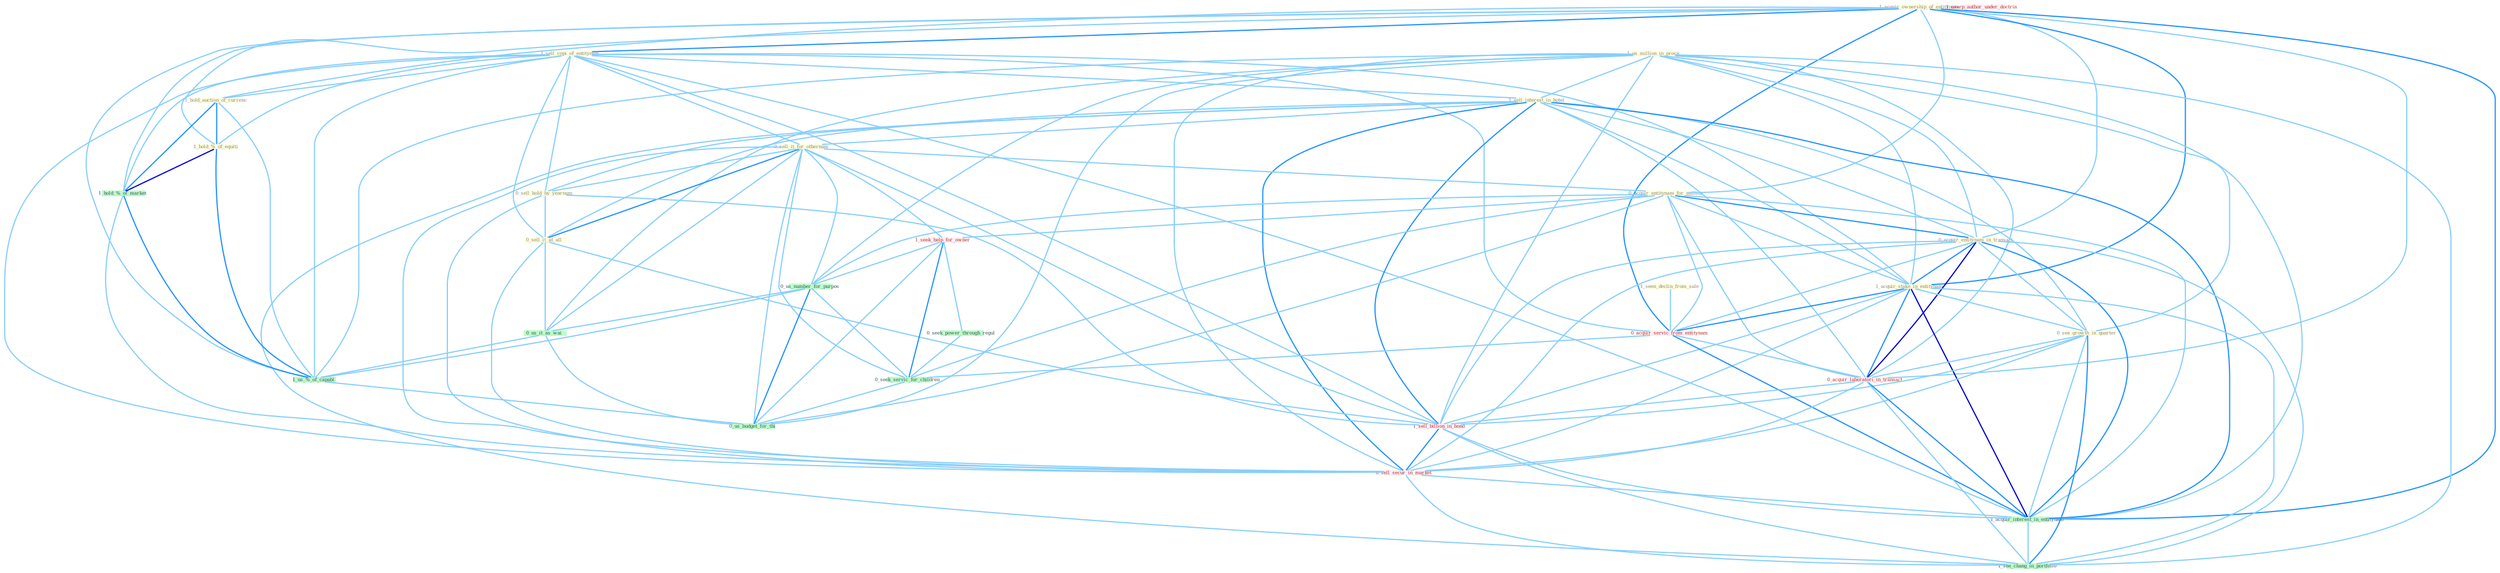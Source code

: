Graph G{ 
    node
    [shape=polygon,style=filled,width=.5,height=.06,color="#BDFCC9",fixedsize=true,fontsize=4,
    fontcolor="#2f4f4f"];
    {node
    [color="#ffffe0", fontcolor="#8b7d6b"] "1_acquir_ownership_of_entitynam " "1_us_million_in_proce " "1_sell_copi_of_entitynam " "1_sell_interest_in_hotel " "1_seen_declin_from_sale " "1_hold_auction_of_currenc " "0_sell_it_for_othernum " "0_acquir_entitynam_for_million " "0_sell_hold_by_yearnum " "0_acquir_entitynam_in_transact " "1_acquir_stake_in_entitynam " "0_see_growth_in_quarter " "0_sell_it_at_all " "1_hold_%_of_equiti "}
{node [color="#fff0f5", fontcolor="#b22222"] "1_seek_help_for_owner " "0_acquir_servic_from_entitynam " "0_acquir_laboratori_in_transact " "1_sell_billion_in_bond " "1_usurp_author_under_doctrin " "0_sell_secur_in_market "}
edge [color="#B0E2FF"];

	"1_acquir_ownership_of_entitynam " -- "1_sell_copi_of_entitynam " [w="2", color="#1e90ff" , len=0.8];
	"1_acquir_ownership_of_entitynam " -- "1_hold_auction_of_currenc " [w="1", color="#87cefa" ];
	"1_acquir_ownership_of_entitynam " -- "0_acquir_entitynam_for_million " [w="1", color="#87cefa" ];
	"1_acquir_ownership_of_entitynam " -- "0_acquir_entitynam_in_transact " [w="1", color="#87cefa" ];
	"1_acquir_ownership_of_entitynam " -- "1_acquir_stake_in_entitynam " [w="2", color="#1e90ff" , len=0.8];
	"1_acquir_ownership_of_entitynam " -- "1_hold_%_of_equiti " [w="1", color="#87cefa" ];
	"1_acquir_ownership_of_entitynam " -- "0_acquir_servic_from_entitynam " [w="2", color="#1e90ff" , len=0.8];
	"1_acquir_ownership_of_entitynam " -- "1_hold_%_of_market " [w="1", color="#87cefa" ];
	"1_acquir_ownership_of_entitynam " -- "0_acquir_laboratori_in_transact " [w="1", color="#87cefa" ];
	"1_acquir_ownership_of_entitynam " -- "1_us_%_of_capabl " [w="1", color="#87cefa" ];
	"1_acquir_ownership_of_entitynam " -- "1_acquir_interest_in_entitynam " [w="2", color="#1e90ff" , len=0.8];
	"1_us_million_in_proce " -- "1_sell_interest_in_hotel " [w="1", color="#87cefa" ];
	"1_us_million_in_proce " -- "0_acquir_entitynam_in_transact " [w="1", color="#87cefa" ];
	"1_us_million_in_proce " -- "1_acquir_stake_in_entitynam " [w="1", color="#87cefa" ];
	"1_us_million_in_proce " -- "0_see_growth_in_quarter " [w="1", color="#87cefa" ];
	"1_us_million_in_proce " -- "0_us_number_for_purpos " [w="1", color="#87cefa" ];
	"1_us_million_in_proce " -- "0_acquir_laboratori_in_transact " [w="1", color="#87cefa" ];
	"1_us_million_in_proce " -- "1_sell_billion_in_bond " [w="1", color="#87cefa" ];
	"1_us_million_in_proce " -- "0_us_it_as_wai " [w="1", color="#87cefa" ];
	"1_us_million_in_proce " -- "1_us_%_of_capabl " [w="1", color="#87cefa" ];
	"1_us_million_in_proce " -- "0_sell_secur_in_market " [w="1", color="#87cefa" ];
	"1_us_million_in_proce " -- "1_acquir_interest_in_entitynam " [w="1", color="#87cefa" ];
	"1_us_million_in_proce " -- "1_see_chang_in_portfolio " [w="1", color="#87cefa" ];
	"1_us_million_in_proce " -- "0_us_budget_for_thi " [w="1", color="#87cefa" ];
	"1_sell_copi_of_entitynam " -- "1_sell_interest_in_hotel " [w="1", color="#87cefa" ];
	"1_sell_copi_of_entitynam " -- "1_hold_auction_of_currenc " [w="1", color="#87cefa" ];
	"1_sell_copi_of_entitynam " -- "0_sell_it_for_othernum " [w="1", color="#87cefa" ];
	"1_sell_copi_of_entitynam " -- "0_sell_hold_by_yearnum " [w="1", color="#87cefa" ];
	"1_sell_copi_of_entitynam " -- "1_acquir_stake_in_entitynam " [w="1", color="#87cefa" ];
	"1_sell_copi_of_entitynam " -- "0_sell_it_at_all " [w="1", color="#87cefa" ];
	"1_sell_copi_of_entitynam " -- "1_hold_%_of_equiti " [w="1", color="#87cefa" ];
	"1_sell_copi_of_entitynam " -- "0_acquir_servic_from_entitynam " [w="1", color="#87cefa" ];
	"1_sell_copi_of_entitynam " -- "1_hold_%_of_market " [w="1", color="#87cefa" ];
	"1_sell_copi_of_entitynam " -- "1_sell_billion_in_bond " [w="1", color="#87cefa" ];
	"1_sell_copi_of_entitynam " -- "1_us_%_of_capabl " [w="1", color="#87cefa" ];
	"1_sell_copi_of_entitynam " -- "0_sell_secur_in_market " [w="1", color="#87cefa" ];
	"1_sell_copi_of_entitynam " -- "1_acquir_interest_in_entitynam " [w="1", color="#87cefa" ];
	"1_sell_interest_in_hotel " -- "0_sell_it_for_othernum " [w="1", color="#87cefa" ];
	"1_sell_interest_in_hotel " -- "0_sell_hold_by_yearnum " [w="1", color="#87cefa" ];
	"1_sell_interest_in_hotel " -- "0_acquir_entitynam_in_transact " [w="1", color="#87cefa" ];
	"1_sell_interest_in_hotel " -- "1_acquir_stake_in_entitynam " [w="1", color="#87cefa" ];
	"1_sell_interest_in_hotel " -- "0_see_growth_in_quarter " [w="1", color="#87cefa" ];
	"1_sell_interest_in_hotel " -- "0_sell_it_at_all " [w="1", color="#87cefa" ];
	"1_sell_interest_in_hotel " -- "0_acquir_laboratori_in_transact " [w="1", color="#87cefa" ];
	"1_sell_interest_in_hotel " -- "1_sell_billion_in_bond " [w="2", color="#1e90ff" , len=0.8];
	"1_sell_interest_in_hotel " -- "0_sell_secur_in_market " [w="2", color="#1e90ff" , len=0.8];
	"1_sell_interest_in_hotel " -- "1_acquir_interest_in_entitynam " [w="2", color="#1e90ff" , len=0.8];
	"1_sell_interest_in_hotel " -- "1_see_chang_in_portfolio " [w="1", color="#87cefa" ];
	"1_seen_declin_from_sale " -- "0_acquir_servic_from_entitynam " [w="1", color="#87cefa" ];
	"1_hold_auction_of_currenc " -- "1_hold_%_of_equiti " [w="2", color="#1e90ff" , len=0.8];
	"1_hold_auction_of_currenc " -- "1_hold_%_of_market " [w="2", color="#1e90ff" , len=0.8];
	"1_hold_auction_of_currenc " -- "1_us_%_of_capabl " [w="1", color="#87cefa" ];
	"0_sell_it_for_othernum " -- "0_acquir_entitynam_for_million " [w="1", color="#87cefa" ];
	"0_sell_it_for_othernum " -- "0_sell_hold_by_yearnum " [w="1", color="#87cefa" ];
	"0_sell_it_for_othernum " -- "0_sell_it_at_all " [w="2", color="#1e90ff" , len=0.8];
	"0_sell_it_for_othernum " -- "1_seek_help_for_owner " [w="1", color="#87cefa" ];
	"0_sell_it_for_othernum " -- "0_us_number_for_purpos " [w="1", color="#87cefa" ];
	"0_sell_it_for_othernum " -- "1_sell_billion_in_bond " [w="1", color="#87cefa" ];
	"0_sell_it_for_othernum " -- "0_us_it_as_wai " [w="1", color="#87cefa" ];
	"0_sell_it_for_othernum " -- "0_sell_secur_in_market " [w="1", color="#87cefa" ];
	"0_sell_it_for_othernum " -- "0_seek_servic_for_children " [w="1", color="#87cefa" ];
	"0_sell_it_for_othernum " -- "0_us_budget_for_thi " [w="1", color="#87cefa" ];
	"0_acquir_entitynam_for_million " -- "0_acquir_entitynam_in_transact " [w="2", color="#1e90ff" , len=0.8];
	"0_acquir_entitynam_for_million " -- "1_acquir_stake_in_entitynam " [w="1", color="#87cefa" ];
	"0_acquir_entitynam_for_million " -- "1_seek_help_for_owner " [w="1", color="#87cefa" ];
	"0_acquir_entitynam_for_million " -- "0_acquir_servic_from_entitynam " [w="1", color="#87cefa" ];
	"0_acquir_entitynam_for_million " -- "0_us_number_for_purpos " [w="1", color="#87cefa" ];
	"0_acquir_entitynam_for_million " -- "0_acquir_laboratori_in_transact " [w="1", color="#87cefa" ];
	"0_acquir_entitynam_for_million " -- "1_acquir_interest_in_entitynam " [w="1", color="#87cefa" ];
	"0_acquir_entitynam_for_million " -- "0_seek_servic_for_children " [w="1", color="#87cefa" ];
	"0_acquir_entitynam_for_million " -- "0_us_budget_for_thi " [w="1", color="#87cefa" ];
	"0_sell_hold_by_yearnum " -- "0_sell_it_at_all " [w="1", color="#87cefa" ];
	"0_sell_hold_by_yearnum " -- "1_sell_billion_in_bond " [w="1", color="#87cefa" ];
	"0_sell_hold_by_yearnum " -- "0_sell_secur_in_market " [w="1", color="#87cefa" ];
	"0_acquir_entitynam_in_transact " -- "1_acquir_stake_in_entitynam " [w="2", color="#1e90ff" , len=0.8];
	"0_acquir_entitynam_in_transact " -- "0_see_growth_in_quarter " [w="1", color="#87cefa" ];
	"0_acquir_entitynam_in_transact " -- "0_acquir_servic_from_entitynam " [w="1", color="#87cefa" ];
	"0_acquir_entitynam_in_transact " -- "0_acquir_laboratori_in_transact " [w="3", color="#0000cd" , len=0.6];
	"0_acquir_entitynam_in_transact " -- "1_sell_billion_in_bond " [w="1", color="#87cefa" ];
	"0_acquir_entitynam_in_transact " -- "0_sell_secur_in_market " [w="1", color="#87cefa" ];
	"0_acquir_entitynam_in_transact " -- "1_acquir_interest_in_entitynam " [w="2", color="#1e90ff" , len=0.8];
	"0_acquir_entitynam_in_transact " -- "1_see_chang_in_portfolio " [w="1", color="#87cefa" ];
	"1_acquir_stake_in_entitynam " -- "0_see_growth_in_quarter " [w="1", color="#87cefa" ];
	"1_acquir_stake_in_entitynam " -- "0_acquir_servic_from_entitynam " [w="2", color="#1e90ff" , len=0.8];
	"1_acquir_stake_in_entitynam " -- "0_acquir_laboratori_in_transact " [w="2", color="#1e90ff" , len=0.8];
	"1_acquir_stake_in_entitynam " -- "1_sell_billion_in_bond " [w="1", color="#87cefa" ];
	"1_acquir_stake_in_entitynam " -- "0_sell_secur_in_market " [w="1", color="#87cefa" ];
	"1_acquir_stake_in_entitynam " -- "1_acquir_interest_in_entitynam " [w="3", color="#0000cd" , len=0.6];
	"1_acquir_stake_in_entitynam " -- "1_see_chang_in_portfolio " [w="1", color="#87cefa" ];
	"0_see_growth_in_quarter " -- "0_acquir_laboratori_in_transact " [w="1", color="#87cefa" ];
	"0_see_growth_in_quarter " -- "1_sell_billion_in_bond " [w="1", color="#87cefa" ];
	"0_see_growth_in_quarter " -- "0_sell_secur_in_market " [w="1", color="#87cefa" ];
	"0_see_growth_in_quarter " -- "1_acquir_interest_in_entitynam " [w="1", color="#87cefa" ];
	"0_see_growth_in_quarter " -- "1_see_chang_in_portfolio " [w="2", color="#1e90ff" , len=0.8];
	"0_sell_it_at_all " -- "1_sell_billion_in_bond " [w="1", color="#87cefa" ];
	"0_sell_it_at_all " -- "0_us_it_as_wai " [w="1", color="#87cefa" ];
	"0_sell_it_at_all " -- "0_sell_secur_in_market " [w="1", color="#87cefa" ];
	"1_hold_%_of_equiti " -- "1_hold_%_of_market " [w="3", color="#0000cd" , len=0.6];
	"1_hold_%_of_equiti " -- "1_us_%_of_capabl " [w="2", color="#1e90ff" , len=0.8];
	"1_seek_help_for_owner " -- "0_seek_power_through_regul " [w="1", color="#87cefa" ];
	"1_seek_help_for_owner " -- "0_us_number_for_purpos " [w="1", color="#87cefa" ];
	"1_seek_help_for_owner " -- "0_seek_servic_for_children " [w="2", color="#1e90ff" , len=0.8];
	"1_seek_help_for_owner " -- "0_us_budget_for_thi " [w="1", color="#87cefa" ];
	"0_acquir_servic_from_entitynam " -- "0_acquir_laboratori_in_transact " [w="1", color="#87cefa" ];
	"0_acquir_servic_from_entitynam " -- "1_acquir_interest_in_entitynam " [w="2", color="#1e90ff" , len=0.8];
	"0_acquir_servic_from_entitynam " -- "0_seek_servic_for_children " [w="1", color="#87cefa" ];
	"1_hold_%_of_market " -- "1_us_%_of_capabl " [w="2", color="#1e90ff" , len=0.8];
	"1_hold_%_of_market " -- "0_sell_secur_in_market " [w="1", color="#87cefa" ];
	"0_seek_power_through_regul " -- "0_seek_servic_for_children " [w="1", color="#87cefa" ];
	"0_us_number_for_purpos " -- "0_us_it_as_wai " [w="1", color="#87cefa" ];
	"0_us_number_for_purpos " -- "1_us_%_of_capabl " [w="1", color="#87cefa" ];
	"0_us_number_for_purpos " -- "0_seek_servic_for_children " [w="1", color="#87cefa" ];
	"0_us_number_for_purpos " -- "0_us_budget_for_thi " [w="2", color="#1e90ff" , len=0.8];
	"0_acquir_laboratori_in_transact " -- "1_sell_billion_in_bond " [w="1", color="#87cefa" ];
	"0_acquir_laboratori_in_transact " -- "0_sell_secur_in_market " [w="1", color="#87cefa" ];
	"0_acquir_laboratori_in_transact " -- "1_acquir_interest_in_entitynam " [w="2", color="#1e90ff" , len=0.8];
	"0_acquir_laboratori_in_transact " -- "1_see_chang_in_portfolio " [w="1", color="#87cefa" ];
	"1_sell_billion_in_bond " -- "0_sell_secur_in_market " [w="2", color="#1e90ff" , len=0.8];
	"1_sell_billion_in_bond " -- "1_acquir_interest_in_entitynam " [w="1", color="#87cefa" ];
	"1_sell_billion_in_bond " -- "1_see_chang_in_portfolio " [w="1", color="#87cefa" ];
	"0_us_it_as_wai " -- "1_us_%_of_capabl " [w="1", color="#87cefa" ];
	"0_us_it_as_wai " -- "0_us_budget_for_thi " [w="1", color="#87cefa" ];
	"1_us_%_of_capabl " -- "0_us_budget_for_thi " [w="1", color="#87cefa" ];
	"0_sell_secur_in_market " -- "1_acquir_interest_in_entitynam " [w="1", color="#87cefa" ];
	"0_sell_secur_in_market " -- "1_see_chang_in_portfolio " [w="1", color="#87cefa" ];
	"1_acquir_interest_in_entitynam " -- "1_see_chang_in_portfolio " [w="1", color="#87cefa" ];
	"0_seek_servic_for_children " -- "0_us_budget_for_thi " [w="1", color="#87cefa" ];
}